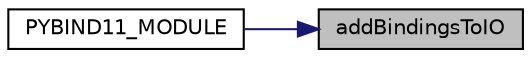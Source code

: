 digraph "addBindingsToIO"
{
 // LATEX_PDF_SIZE
  edge [fontname="Helvetica",fontsize="10",labelfontname="Helvetica",labelfontsize="10"];
  node [fontname="Helvetica",fontsize="10",shape=record];
  rankdir="RL";
  Node1 [label="addBindingsToIO",height=0.2,width=0.4,color="black", fillcolor="grey75", style="filled", fontcolor="black",tooltip=" "];
  Node1 -> Node2 [dir="back",color="midnightblue",fontsize="10",style="solid",fontname="Helvetica"];
  Node2 [label="PYBIND11_MODULE",height=0.2,width=0.4,color="black", fillcolor="white", style="filled",URL="$a00365.html#a0e4f7cface71bec1c24bbed3aaa798d8",tooltip=" "];
}
